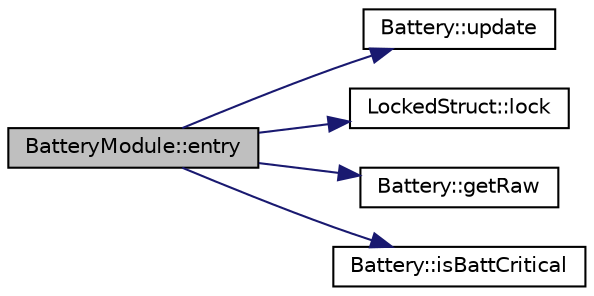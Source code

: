 digraph "BatteryModule::entry"
{
  edge [fontname="Helvetica",fontsize="10",labelfontname="Helvetica",labelfontsize="10"];
  node [fontname="Helvetica",fontsize="10",shape=record];
  rankdir="LR";
  Node3 [label="BatteryModule::entry",height=0.2,width=0.4,color="black", fillcolor="grey75", style="filled", fontcolor="black"];
  Node3 -> Node4 [color="midnightblue",fontsize="10",style="solid",fontname="Helvetica"];
  Node4 [label="Battery::update",height=0.2,width=0.4,color="black", fillcolor="white", style="filled",URL="$class_battery.html#a85dcc13e31dfb66ce3ce217b78a7df7c"];
  Node3 -> Node5 [color="midnightblue",fontsize="10",style="solid",fontname="Helvetica"];
  Node5 [label="LockedStruct::lock",height=0.2,width=0.4,color="black", fillcolor="white", style="filled",URL="$struct_locked_struct.html#aa207b98a1cd6c569a96e7d1d5565478f",tooltip="Lock this struct. "];
  Node3 -> Node6 [color="midnightblue",fontsize="10",style="solid",fontname="Helvetica"];
  Node6 [label="Battery::getRaw",height=0.2,width=0.4,color="black", fillcolor="white", style="filled",URL="$class_battery.html#adcda499b303251aac697577249df77ff"];
  Node3 -> Node7 [color="midnightblue",fontsize="10",style="solid",fontname="Helvetica"];
  Node7 [label="Battery::isBattCritical",height=0.2,width=0.4,color="black", fillcolor="white", style="filled",URL="$class_battery.html#afb3dd22b444cb281d76e187a92ce8ec1"];
}
